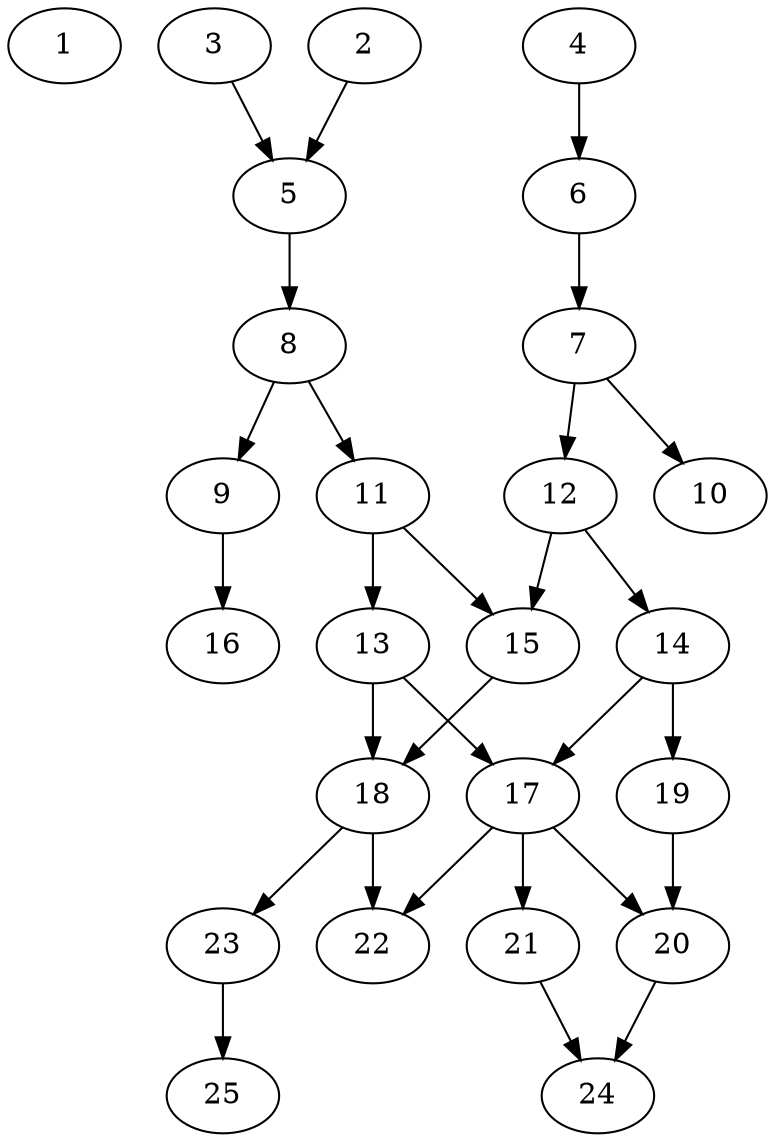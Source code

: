 // DAG automatically generated by daggen at Thu Oct  3 14:00:39 2019
// ./daggen --dot -n 25 --ccr 0.3 --fat 0.5 --regular 0.5 --density 0.5 --mindata 5242880 --maxdata 52428800 
digraph G {
  1 [size="94655147", alpha="0.15", expect_size="28396544"] 
  2 [size="73472000", alpha="0.01", expect_size="22041600"] 
  2 -> 5 [size ="22041600"]
  3 [size="80186027", alpha="0.11", expect_size="24055808"] 
  3 -> 5 [size ="24055808"]
  4 [size="146315947", alpha="0.13", expect_size="43894784"] 
  4 -> 6 [size ="43894784"]
  5 [size="96040960", alpha="0.14", expect_size="28812288"] 
  5 -> 8 [size ="28812288"]
  6 [size="93651627", alpha="0.18", expect_size="28095488"] 
  6 -> 7 [size ="28095488"]
  7 [size="104905387", alpha="0.18", expect_size="31471616"] 
  7 -> 10 [size ="31471616"]
  7 -> 12 [size ="31471616"]
  8 [size="91576320", alpha="0.08", expect_size="27472896"] 
  8 -> 9 [size ="27472896"]
  8 -> 11 [size ="27472896"]
  9 [size="94303573", alpha="0.20", expect_size="28291072"] 
  9 -> 16 [size ="28291072"]
  10 [size="23476907", alpha="0.10", expect_size="7043072"] 
  11 [size="147428693", alpha="0.14", expect_size="44228608"] 
  11 -> 13 [size ="44228608"]
  11 -> 15 [size ="44228608"]
  12 [size="105274027", alpha="0.13", expect_size="31582208"] 
  12 -> 14 [size ="31582208"]
  12 -> 15 [size ="31582208"]
  13 [size="116125013", alpha="0.01", expect_size="34837504"] 
  13 -> 17 [size ="34837504"]
  13 -> 18 [size ="34837504"]
  14 [size="47704747", alpha="0.02", expect_size="14311424"] 
  14 -> 17 [size ="14311424"]
  14 -> 19 [size ="14311424"]
  15 [size="146435413", alpha="0.13", expect_size="43930624"] 
  15 -> 18 [size ="43930624"]
  16 [size="99792213", alpha="0.17", expect_size="29937664"] 
  17 [size="86722560", alpha="0.06", expect_size="26016768"] 
  17 -> 20 [size ="26016768"]
  17 -> 21 [size ="26016768"]
  17 -> 22 [size ="26016768"]
  18 [size="70853973", alpha="0.05", expect_size="21256192"] 
  18 -> 22 [size ="21256192"]
  18 -> 23 [size ="21256192"]
  19 [size="136639147", alpha="0.07", expect_size="40991744"] 
  19 -> 20 [size ="40991744"]
  20 [size="136495787", alpha="0.16", expect_size="40948736"] 
  20 -> 24 [size ="40948736"]
  21 [size="60047360", alpha="0.14", expect_size="18014208"] 
  21 -> 24 [size ="18014208"]
  22 [size="171622400", alpha="0.20", expect_size="51486720"] 
  23 [size="118374400", alpha="0.13", expect_size="35512320"] 
  23 -> 25 [size ="35512320"]
  24 [size="127317333", alpha="0.03", expect_size="38195200"] 
  25 [size="144312320", alpha="0.03", expect_size="43293696"] 
}
